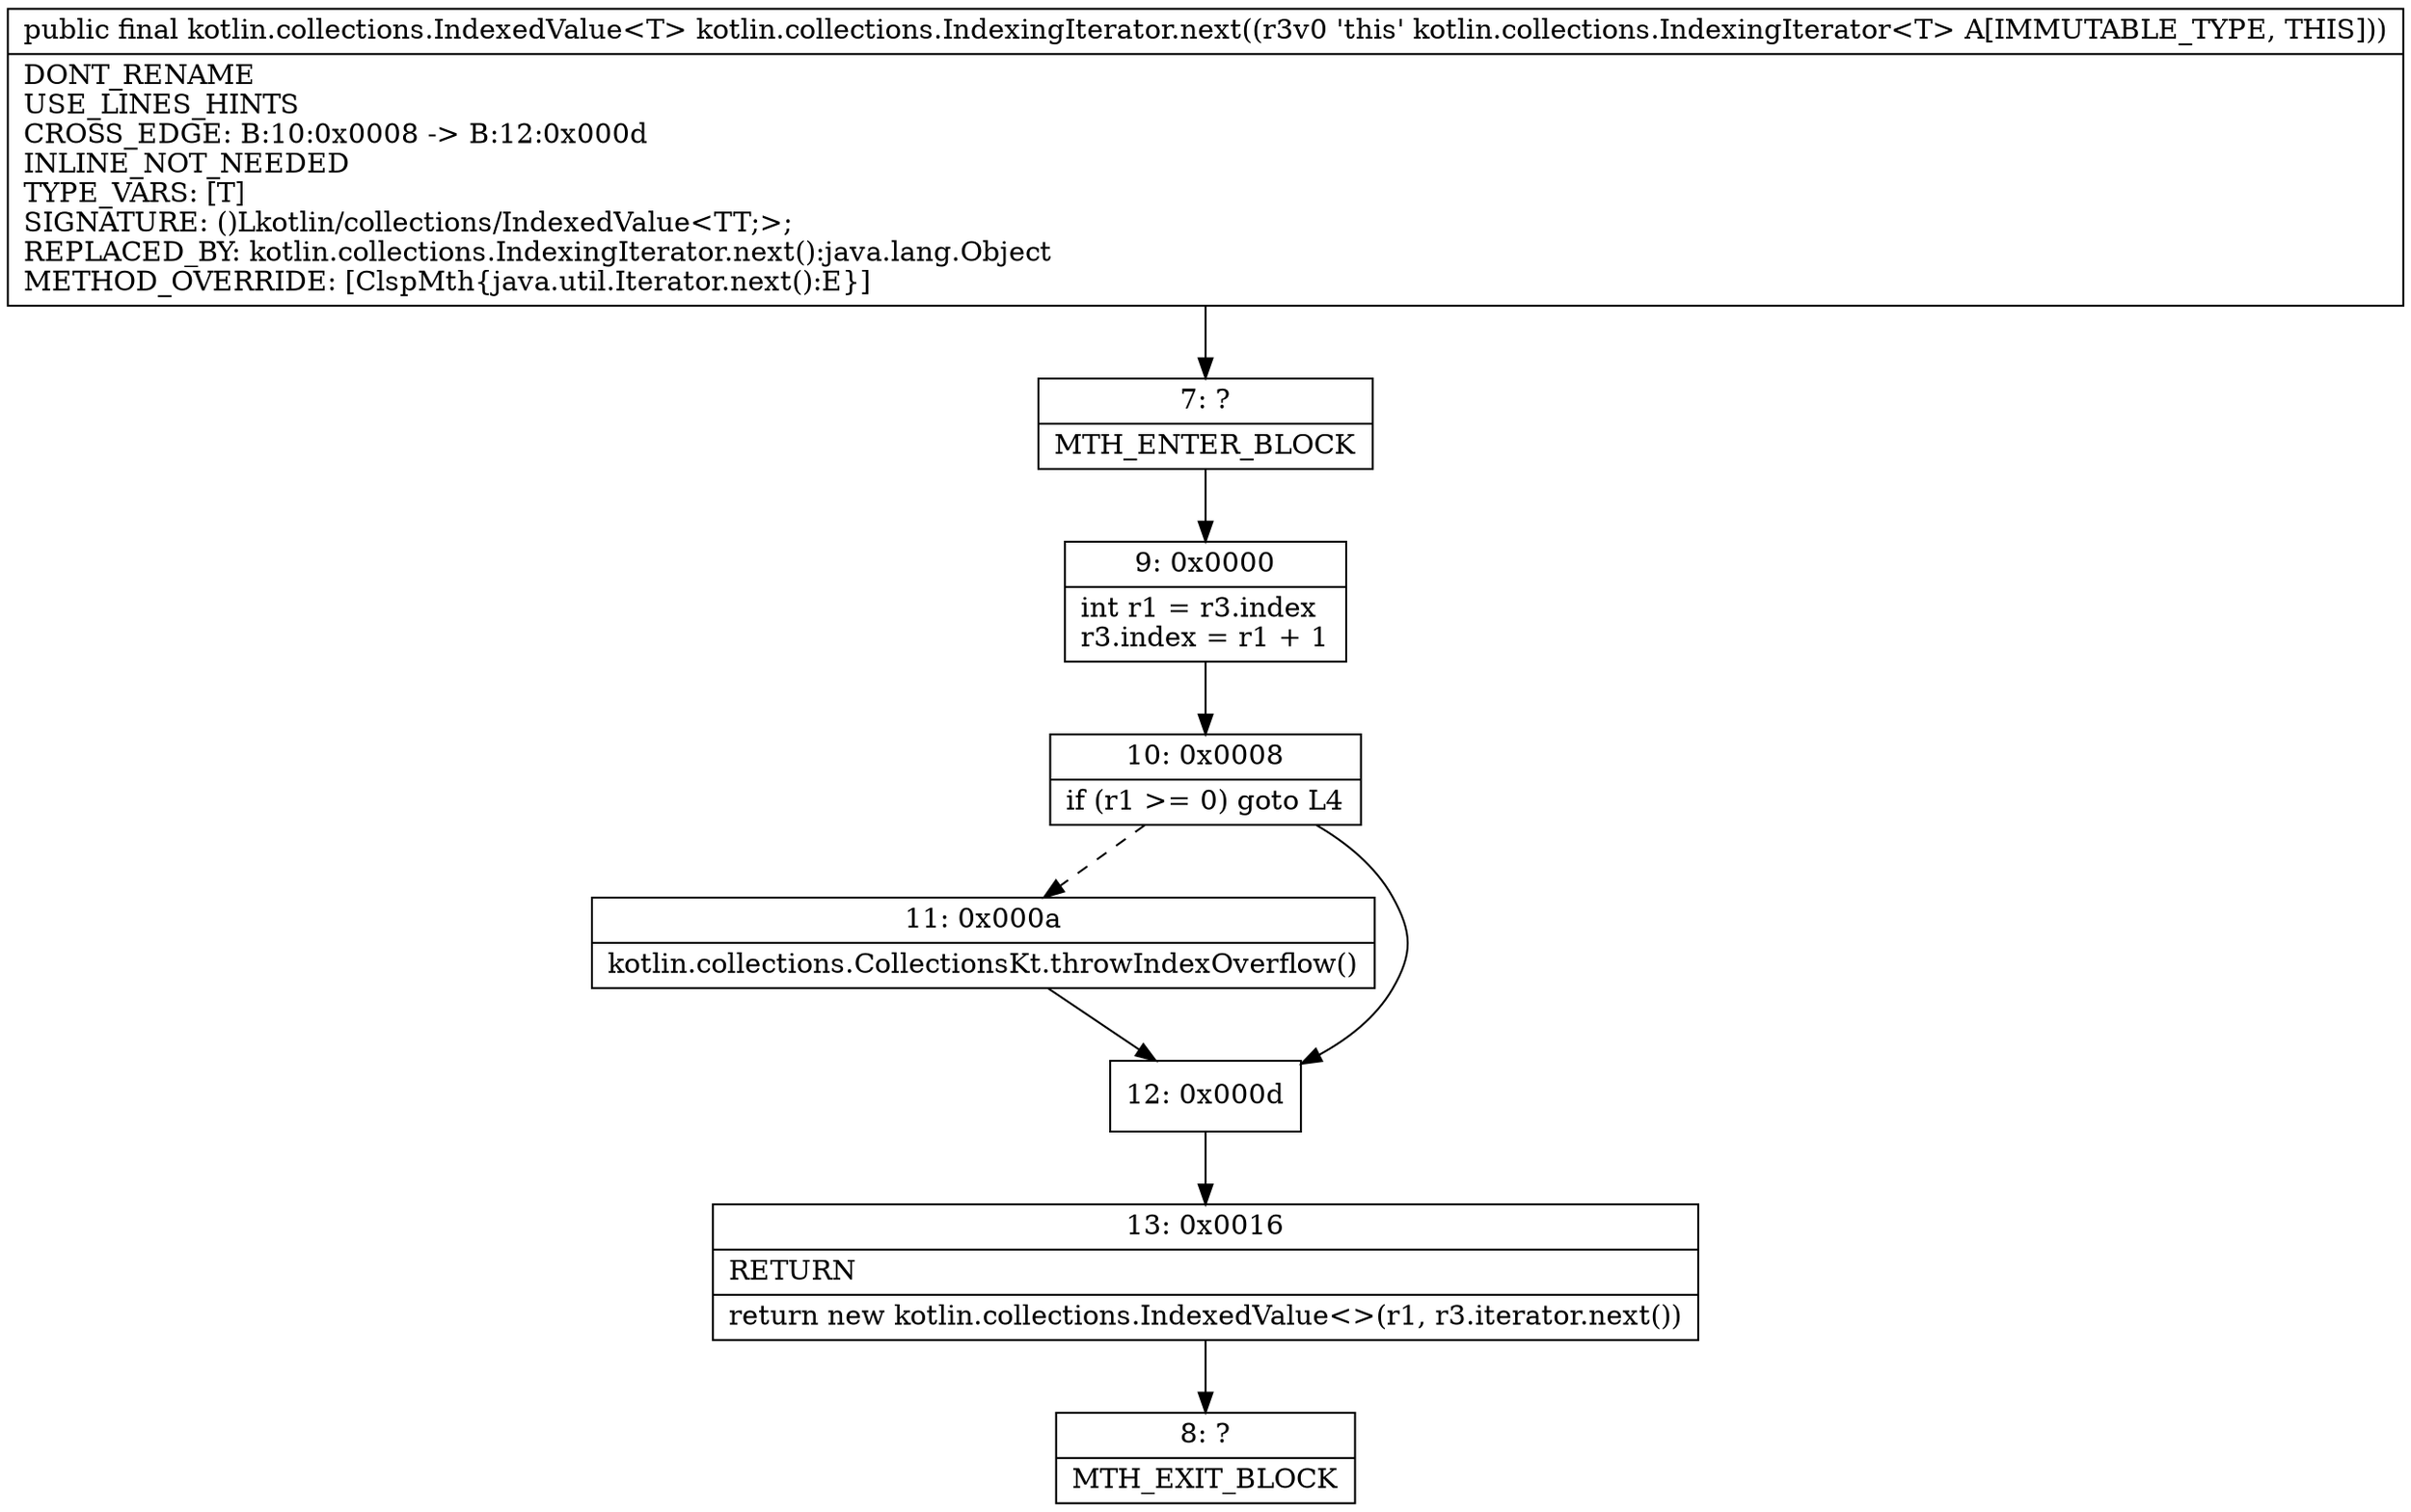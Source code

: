 digraph "CFG forkotlin.collections.IndexingIterator.next()Lkotlin\/collections\/IndexedValue;" {
Node_7 [shape=record,label="{7\:\ ?|MTH_ENTER_BLOCK\l}"];
Node_9 [shape=record,label="{9\:\ 0x0000|int r1 = r3.index\lr3.index = r1 + 1\l}"];
Node_10 [shape=record,label="{10\:\ 0x0008|if (r1 \>= 0) goto L4\l}"];
Node_11 [shape=record,label="{11\:\ 0x000a|kotlin.collections.CollectionsKt.throwIndexOverflow()\l}"];
Node_12 [shape=record,label="{12\:\ 0x000d}"];
Node_13 [shape=record,label="{13\:\ 0x0016|RETURN\l|return new kotlin.collections.IndexedValue\<\>(r1, r3.iterator.next())\l}"];
Node_8 [shape=record,label="{8\:\ ?|MTH_EXIT_BLOCK\l}"];
MethodNode[shape=record,label="{public final kotlin.collections.IndexedValue\<T\> kotlin.collections.IndexingIterator.next((r3v0 'this' kotlin.collections.IndexingIterator\<T\> A[IMMUTABLE_TYPE, THIS]))  | DONT_RENAME\lUSE_LINES_HINTS\lCROSS_EDGE: B:10:0x0008 \-\> B:12:0x000d\lINLINE_NOT_NEEDED\lTYPE_VARS: [T]\lSIGNATURE: ()Lkotlin\/collections\/IndexedValue\<TT;\>;\lREPLACED_BY: kotlin.collections.IndexingIterator.next():java.lang.Object\lMETHOD_OVERRIDE: [ClspMth\{java.util.Iterator.next():E\}]\l}"];
MethodNode -> Node_7;Node_7 -> Node_9;
Node_9 -> Node_10;
Node_10 -> Node_11[style=dashed];
Node_10 -> Node_12;
Node_11 -> Node_12;
Node_12 -> Node_13;
Node_13 -> Node_8;
}

